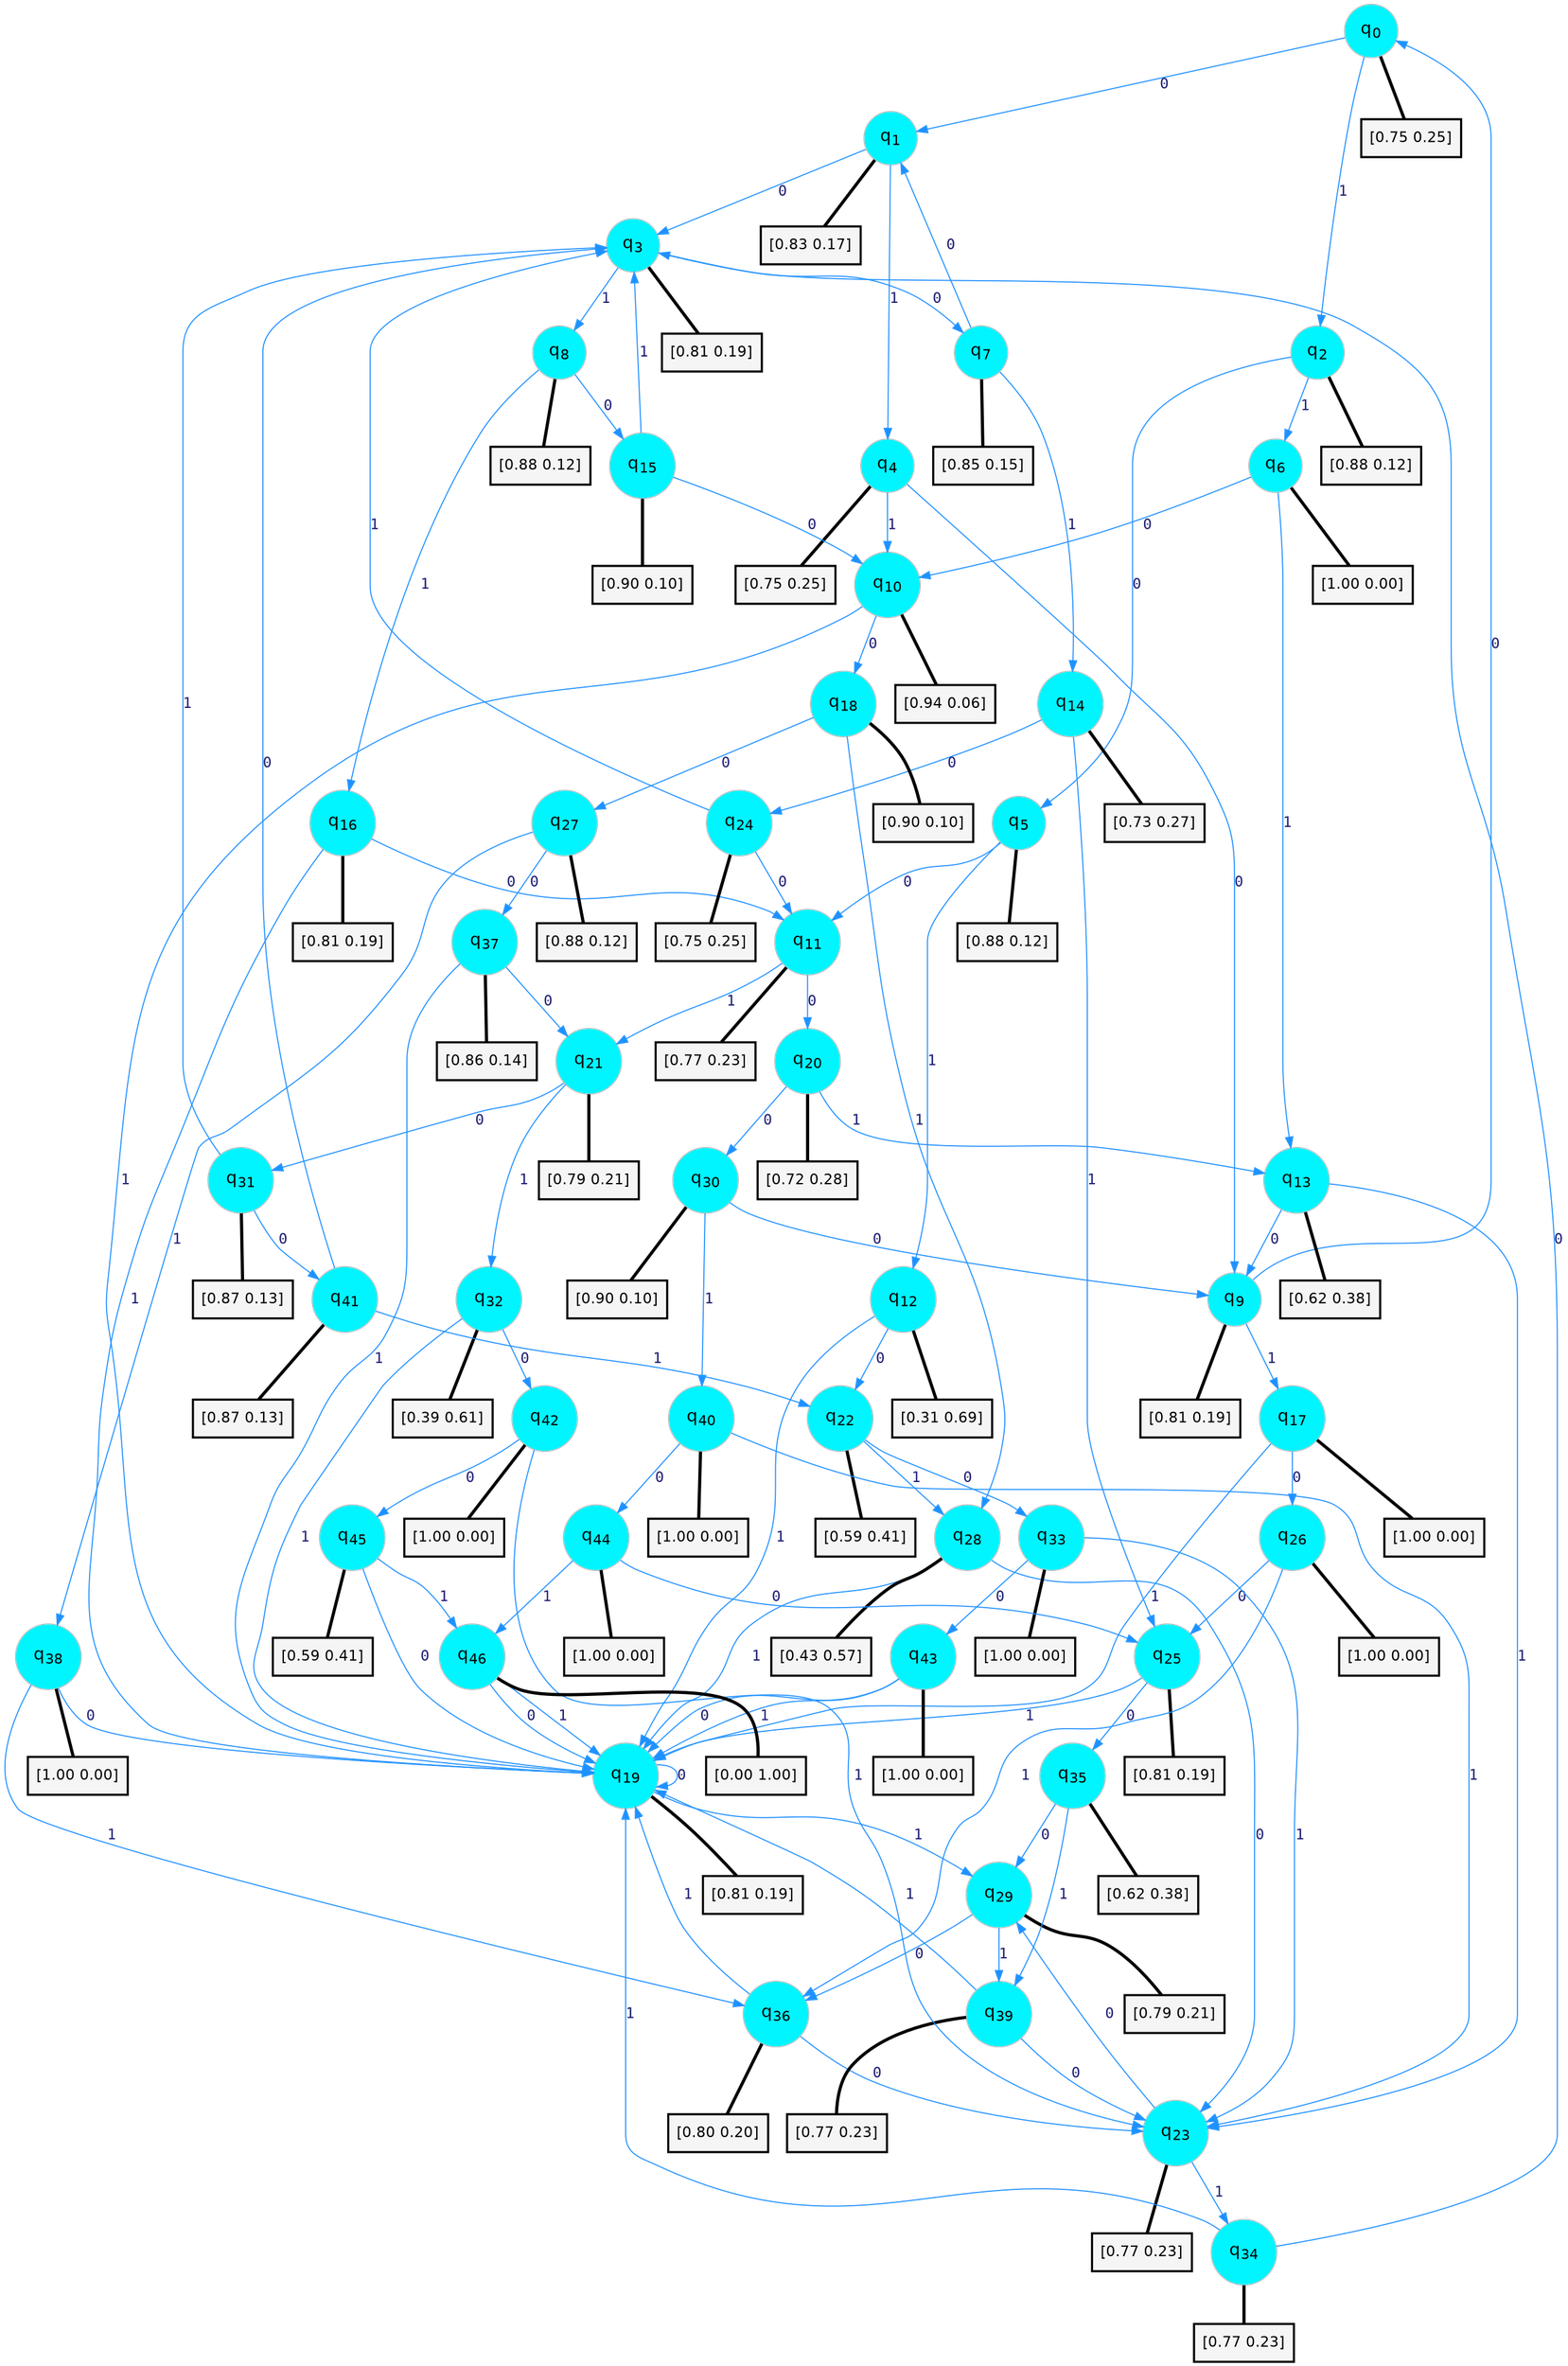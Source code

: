 digraph G {
graph [
bgcolor=transparent, dpi=300, rankdir=TD, size="40,25"];
node [
color=gray, fillcolor=turquoise1, fontcolor=black, fontname=Helvetica, fontsize=16, fontweight=bold, shape=circle, style=filled];
edge [
arrowsize=1, color=dodgerblue1, fontcolor=midnightblue, fontname=courier, fontweight=bold, penwidth=1, style=solid, weight=20];
0[label=<q<SUB>0</SUB>>];
1[label=<q<SUB>1</SUB>>];
2[label=<q<SUB>2</SUB>>];
3[label=<q<SUB>3</SUB>>];
4[label=<q<SUB>4</SUB>>];
5[label=<q<SUB>5</SUB>>];
6[label=<q<SUB>6</SUB>>];
7[label=<q<SUB>7</SUB>>];
8[label=<q<SUB>8</SUB>>];
9[label=<q<SUB>9</SUB>>];
10[label=<q<SUB>10</SUB>>];
11[label=<q<SUB>11</SUB>>];
12[label=<q<SUB>12</SUB>>];
13[label=<q<SUB>13</SUB>>];
14[label=<q<SUB>14</SUB>>];
15[label=<q<SUB>15</SUB>>];
16[label=<q<SUB>16</SUB>>];
17[label=<q<SUB>17</SUB>>];
18[label=<q<SUB>18</SUB>>];
19[label=<q<SUB>19</SUB>>];
20[label=<q<SUB>20</SUB>>];
21[label=<q<SUB>21</SUB>>];
22[label=<q<SUB>22</SUB>>];
23[label=<q<SUB>23</SUB>>];
24[label=<q<SUB>24</SUB>>];
25[label=<q<SUB>25</SUB>>];
26[label=<q<SUB>26</SUB>>];
27[label=<q<SUB>27</SUB>>];
28[label=<q<SUB>28</SUB>>];
29[label=<q<SUB>29</SUB>>];
30[label=<q<SUB>30</SUB>>];
31[label=<q<SUB>31</SUB>>];
32[label=<q<SUB>32</SUB>>];
33[label=<q<SUB>33</SUB>>];
34[label=<q<SUB>34</SUB>>];
35[label=<q<SUB>35</SUB>>];
36[label=<q<SUB>36</SUB>>];
37[label=<q<SUB>37</SUB>>];
38[label=<q<SUB>38</SUB>>];
39[label=<q<SUB>39</SUB>>];
40[label=<q<SUB>40</SUB>>];
41[label=<q<SUB>41</SUB>>];
42[label=<q<SUB>42</SUB>>];
43[label=<q<SUB>43</SUB>>];
44[label=<q<SUB>44</SUB>>];
45[label=<q<SUB>45</SUB>>];
46[label=<q<SUB>46</SUB>>];
47[label="[0.75 0.25]", shape=box,fontcolor=black, fontname=Helvetica, fontsize=14, penwidth=2, fillcolor=whitesmoke,color=black];
48[label="[0.83 0.17]", shape=box,fontcolor=black, fontname=Helvetica, fontsize=14, penwidth=2, fillcolor=whitesmoke,color=black];
49[label="[0.88 0.12]", shape=box,fontcolor=black, fontname=Helvetica, fontsize=14, penwidth=2, fillcolor=whitesmoke,color=black];
50[label="[0.81 0.19]", shape=box,fontcolor=black, fontname=Helvetica, fontsize=14, penwidth=2, fillcolor=whitesmoke,color=black];
51[label="[0.75 0.25]", shape=box,fontcolor=black, fontname=Helvetica, fontsize=14, penwidth=2, fillcolor=whitesmoke,color=black];
52[label="[0.88 0.12]", shape=box,fontcolor=black, fontname=Helvetica, fontsize=14, penwidth=2, fillcolor=whitesmoke,color=black];
53[label="[1.00 0.00]", shape=box,fontcolor=black, fontname=Helvetica, fontsize=14, penwidth=2, fillcolor=whitesmoke,color=black];
54[label="[0.85 0.15]", shape=box,fontcolor=black, fontname=Helvetica, fontsize=14, penwidth=2, fillcolor=whitesmoke,color=black];
55[label="[0.88 0.12]", shape=box,fontcolor=black, fontname=Helvetica, fontsize=14, penwidth=2, fillcolor=whitesmoke,color=black];
56[label="[0.81 0.19]", shape=box,fontcolor=black, fontname=Helvetica, fontsize=14, penwidth=2, fillcolor=whitesmoke,color=black];
57[label="[0.94 0.06]", shape=box,fontcolor=black, fontname=Helvetica, fontsize=14, penwidth=2, fillcolor=whitesmoke,color=black];
58[label="[0.77 0.23]", shape=box,fontcolor=black, fontname=Helvetica, fontsize=14, penwidth=2, fillcolor=whitesmoke,color=black];
59[label="[0.31 0.69]", shape=box,fontcolor=black, fontname=Helvetica, fontsize=14, penwidth=2, fillcolor=whitesmoke,color=black];
60[label="[0.62 0.38]", shape=box,fontcolor=black, fontname=Helvetica, fontsize=14, penwidth=2, fillcolor=whitesmoke,color=black];
61[label="[0.73 0.27]", shape=box,fontcolor=black, fontname=Helvetica, fontsize=14, penwidth=2, fillcolor=whitesmoke,color=black];
62[label="[0.90 0.10]", shape=box,fontcolor=black, fontname=Helvetica, fontsize=14, penwidth=2, fillcolor=whitesmoke,color=black];
63[label="[0.81 0.19]", shape=box,fontcolor=black, fontname=Helvetica, fontsize=14, penwidth=2, fillcolor=whitesmoke,color=black];
64[label="[1.00 0.00]", shape=box,fontcolor=black, fontname=Helvetica, fontsize=14, penwidth=2, fillcolor=whitesmoke,color=black];
65[label="[0.90 0.10]", shape=box,fontcolor=black, fontname=Helvetica, fontsize=14, penwidth=2, fillcolor=whitesmoke,color=black];
66[label="[0.81 0.19]", shape=box,fontcolor=black, fontname=Helvetica, fontsize=14, penwidth=2, fillcolor=whitesmoke,color=black];
67[label="[0.72 0.28]", shape=box,fontcolor=black, fontname=Helvetica, fontsize=14, penwidth=2, fillcolor=whitesmoke,color=black];
68[label="[0.79 0.21]", shape=box,fontcolor=black, fontname=Helvetica, fontsize=14, penwidth=2, fillcolor=whitesmoke,color=black];
69[label="[0.59 0.41]", shape=box,fontcolor=black, fontname=Helvetica, fontsize=14, penwidth=2, fillcolor=whitesmoke,color=black];
70[label="[0.77 0.23]", shape=box,fontcolor=black, fontname=Helvetica, fontsize=14, penwidth=2, fillcolor=whitesmoke,color=black];
71[label="[0.75 0.25]", shape=box,fontcolor=black, fontname=Helvetica, fontsize=14, penwidth=2, fillcolor=whitesmoke,color=black];
72[label="[0.81 0.19]", shape=box,fontcolor=black, fontname=Helvetica, fontsize=14, penwidth=2, fillcolor=whitesmoke,color=black];
73[label="[1.00 0.00]", shape=box,fontcolor=black, fontname=Helvetica, fontsize=14, penwidth=2, fillcolor=whitesmoke,color=black];
74[label="[0.88 0.12]", shape=box,fontcolor=black, fontname=Helvetica, fontsize=14, penwidth=2, fillcolor=whitesmoke,color=black];
75[label="[0.43 0.57]", shape=box,fontcolor=black, fontname=Helvetica, fontsize=14, penwidth=2, fillcolor=whitesmoke,color=black];
76[label="[0.79 0.21]", shape=box,fontcolor=black, fontname=Helvetica, fontsize=14, penwidth=2, fillcolor=whitesmoke,color=black];
77[label="[0.90 0.10]", shape=box,fontcolor=black, fontname=Helvetica, fontsize=14, penwidth=2, fillcolor=whitesmoke,color=black];
78[label="[0.87 0.13]", shape=box,fontcolor=black, fontname=Helvetica, fontsize=14, penwidth=2, fillcolor=whitesmoke,color=black];
79[label="[0.39 0.61]", shape=box,fontcolor=black, fontname=Helvetica, fontsize=14, penwidth=2, fillcolor=whitesmoke,color=black];
80[label="[1.00 0.00]", shape=box,fontcolor=black, fontname=Helvetica, fontsize=14, penwidth=2, fillcolor=whitesmoke,color=black];
81[label="[0.77 0.23]", shape=box,fontcolor=black, fontname=Helvetica, fontsize=14, penwidth=2, fillcolor=whitesmoke,color=black];
82[label="[0.62 0.38]", shape=box,fontcolor=black, fontname=Helvetica, fontsize=14, penwidth=2, fillcolor=whitesmoke,color=black];
83[label="[0.80 0.20]", shape=box,fontcolor=black, fontname=Helvetica, fontsize=14, penwidth=2, fillcolor=whitesmoke,color=black];
84[label="[0.86 0.14]", shape=box,fontcolor=black, fontname=Helvetica, fontsize=14, penwidth=2, fillcolor=whitesmoke,color=black];
85[label="[1.00 0.00]", shape=box,fontcolor=black, fontname=Helvetica, fontsize=14, penwidth=2, fillcolor=whitesmoke,color=black];
86[label="[0.77 0.23]", shape=box,fontcolor=black, fontname=Helvetica, fontsize=14, penwidth=2, fillcolor=whitesmoke,color=black];
87[label="[1.00 0.00]", shape=box,fontcolor=black, fontname=Helvetica, fontsize=14, penwidth=2, fillcolor=whitesmoke,color=black];
88[label="[0.87 0.13]", shape=box,fontcolor=black, fontname=Helvetica, fontsize=14, penwidth=2, fillcolor=whitesmoke,color=black];
89[label="[1.00 0.00]", shape=box,fontcolor=black, fontname=Helvetica, fontsize=14, penwidth=2, fillcolor=whitesmoke,color=black];
90[label="[1.00 0.00]", shape=box,fontcolor=black, fontname=Helvetica, fontsize=14, penwidth=2, fillcolor=whitesmoke,color=black];
91[label="[1.00 0.00]", shape=box,fontcolor=black, fontname=Helvetica, fontsize=14, penwidth=2, fillcolor=whitesmoke,color=black];
92[label="[0.59 0.41]", shape=box,fontcolor=black, fontname=Helvetica, fontsize=14, penwidth=2, fillcolor=whitesmoke,color=black];
93[label="[0.00 1.00]", shape=box,fontcolor=black, fontname=Helvetica, fontsize=14, penwidth=2, fillcolor=whitesmoke,color=black];
0->1 [label=0];
0->2 [label=1];
0->47 [arrowhead=none, penwidth=3,color=black];
1->3 [label=0];
1->4 [label=1];
1->48 [arrowhead=none, penwidth=3,color=black];
2->5 [label=0];
2->6 [label=1];
2->49 [arrowhead=none, penwidth=3,color=black];
3->7 [label=0];
3->8 [label=1];
3->50 [arrowhead=none, penwidth=3,color=black];
4->9 [label=0];
4->10 [label=1];
4->51 [arrowhead=none, penwidth=3,color=black];
5->11 [label=0];
5->12 [label=1];
5->52 [arrowhead=none, penwidth=3,color=black];
6->10 [label=0];
6->13 [label=1];
6->53 [arrowhead=none, penwidth=3,color=black];
7->1 [label=0];
7->14 [label=1];
7->54 [arrowhead=none, penwidth=3,color=black];
8->15 [label=0];
8->16 [label=1];
8->55 [arrowhead=none, penwidth=3,color=black];
9->0 [label=0];
9->17 [label=1];
9->56 [arrowhead=none, penwidth=3,color=black];
10->18 [label=0];
10->19 [label=1];
10->57 [arrowhead=none, penwidth=3,color=black];
11->20 [label=0];
11->21 [label=1];
11->58 [arrowhead=none, penwidth=3,color=black];
12->22 [label=0];
12->19 [label=1];
12->59 [arrowhead=none, penwidth=3,color=black];
13->9 [label=0];
13->23 [label=1];
13->60 [arrowhead=none, penwidth=3,color=black];
14->24 [label=0];
14->25 [label=1];
14->61 [arrowhead=none, penwidth=3,color=black];
15->10 [label=0];
15->3 [label=1];
15->62 [arrowhead=none, penwidth=3,color=black];
16->11 [label=0];
16->19 [label=1];
16->63 [arrowhead=none, penwidth=3,color=black];
17->26 [label=0];
17->19 [label=1];
17->64 [arrowhead=none, penwidth=3,color=black];
18->27 [label=0];
18->28 [label=1];
18->65 [arrowhead=none, penwidth=3,color=black];
19->19 [label=0];
19->29 [label=1];
19->66 [arrowhead=none, penwidth=3,color=black];
20->30 [label=0];
20->13 [label=1];
20->67 [arrowhead=none, penwidth=3,color=black];
21->31 [label=0];
21->32 [label=1];
21->68 [arrowhead=none, penwidth=3,color=black];
22->33 [label=0];
22->28 [label=1];
22->69 [arrowhead=none, penwidth=3,color=black];
23->29 [label=0];
23->34 [label=1];
23->70 [arrowhead=none, penwidth=3,color=black];
24->11 [label=0];
24->3 [label=1];
24->71 [arrowhead=none, penwidth=3,color=black];
25->35 [label=0];
25->19 [label=1];
25->72 [arrowhead=none, penwidth=3,color=black];
26->25 [label=0];
26->36 [label=1];
26->73 [arrowhead=none, penwidth=3,color=black];
27->37 [label=0];
27->38 [label=1];
27->74 [arrowhead=none, penwidth=3,color=black];
28->23 [label=0];
28->19 [label=1];
28->75 [arrowhead=none, penwidth=3,color=black];
29->36 [label=0];
29->39 [label=1];
29->76 [arrowhead=none, penwidth=3,color=black];
30->9 [label=0];
30->40 [label=1];
30->77 [arrowhead=none, penwidth=3,color=black];
31->41 [label=0];
31->3 [label=1];
31->78 [arrowhead=none, penwidth=3,color=black];
32->42 [label=0];
32->19 [label=1];
32->79 [arrowhead=none, penwidth=3,color=black];
33->43 [label=0];
33->23 [label=1];
33->80 [arrowhead=none, penwidth=3,color=black];
34->3 [label=0];
34->19 [label=1];
34->81 [arrowhead=none, penwidth=3,color=black];
35->29 [label=0];
35->39 [label=1];
35->82 [arrowhead=none, penwidth=3,color=black];
36->23 [label=0];
36->19 [label=1];
36->83 [arrowhead=none, penwidth=3,color=black];
37->21 [label=0];
37->19 [label=1];
37->84 [arrowhead=none, penwidth=3,color=black];
38->19 [label=0];
38->36 [label=1];
38->85 [arrowhead=none, penwidth=3,color=black];
39->23 [label=0];
39->19 [label=1];
39->86 [arrowhead=none, penwidth=3,color=black];
40->44 [label=0];
40->23 [label=1];
40->87 [arrowhead=none, penwidth=3,color=black];
41->3 [label=0];
41->22 [label=1];
41->88 [arrowhead=none, penwidth=3,color=black];
42->45 [label=0];
42->23 [label=1];
42->89 [arrowhead=none, penwidth=3,color=black];
43->19 [label=0];
43->19 [label=1];
43->90 [arrowhead=none, penwidth=3,color=black];
44->25 [label=0];
44->46 [label=1];
44->91 [arrowhead=none, penwidth=3,color=black];
45->19 [label=0];
45->46 [label=1];
45->92 [arrowhead=none, penwidth=3,color=black];
46->19 [label=0];
46->19 [label=1];
46->93 [arrowhead=none, penwidth=3,color=black];
}
